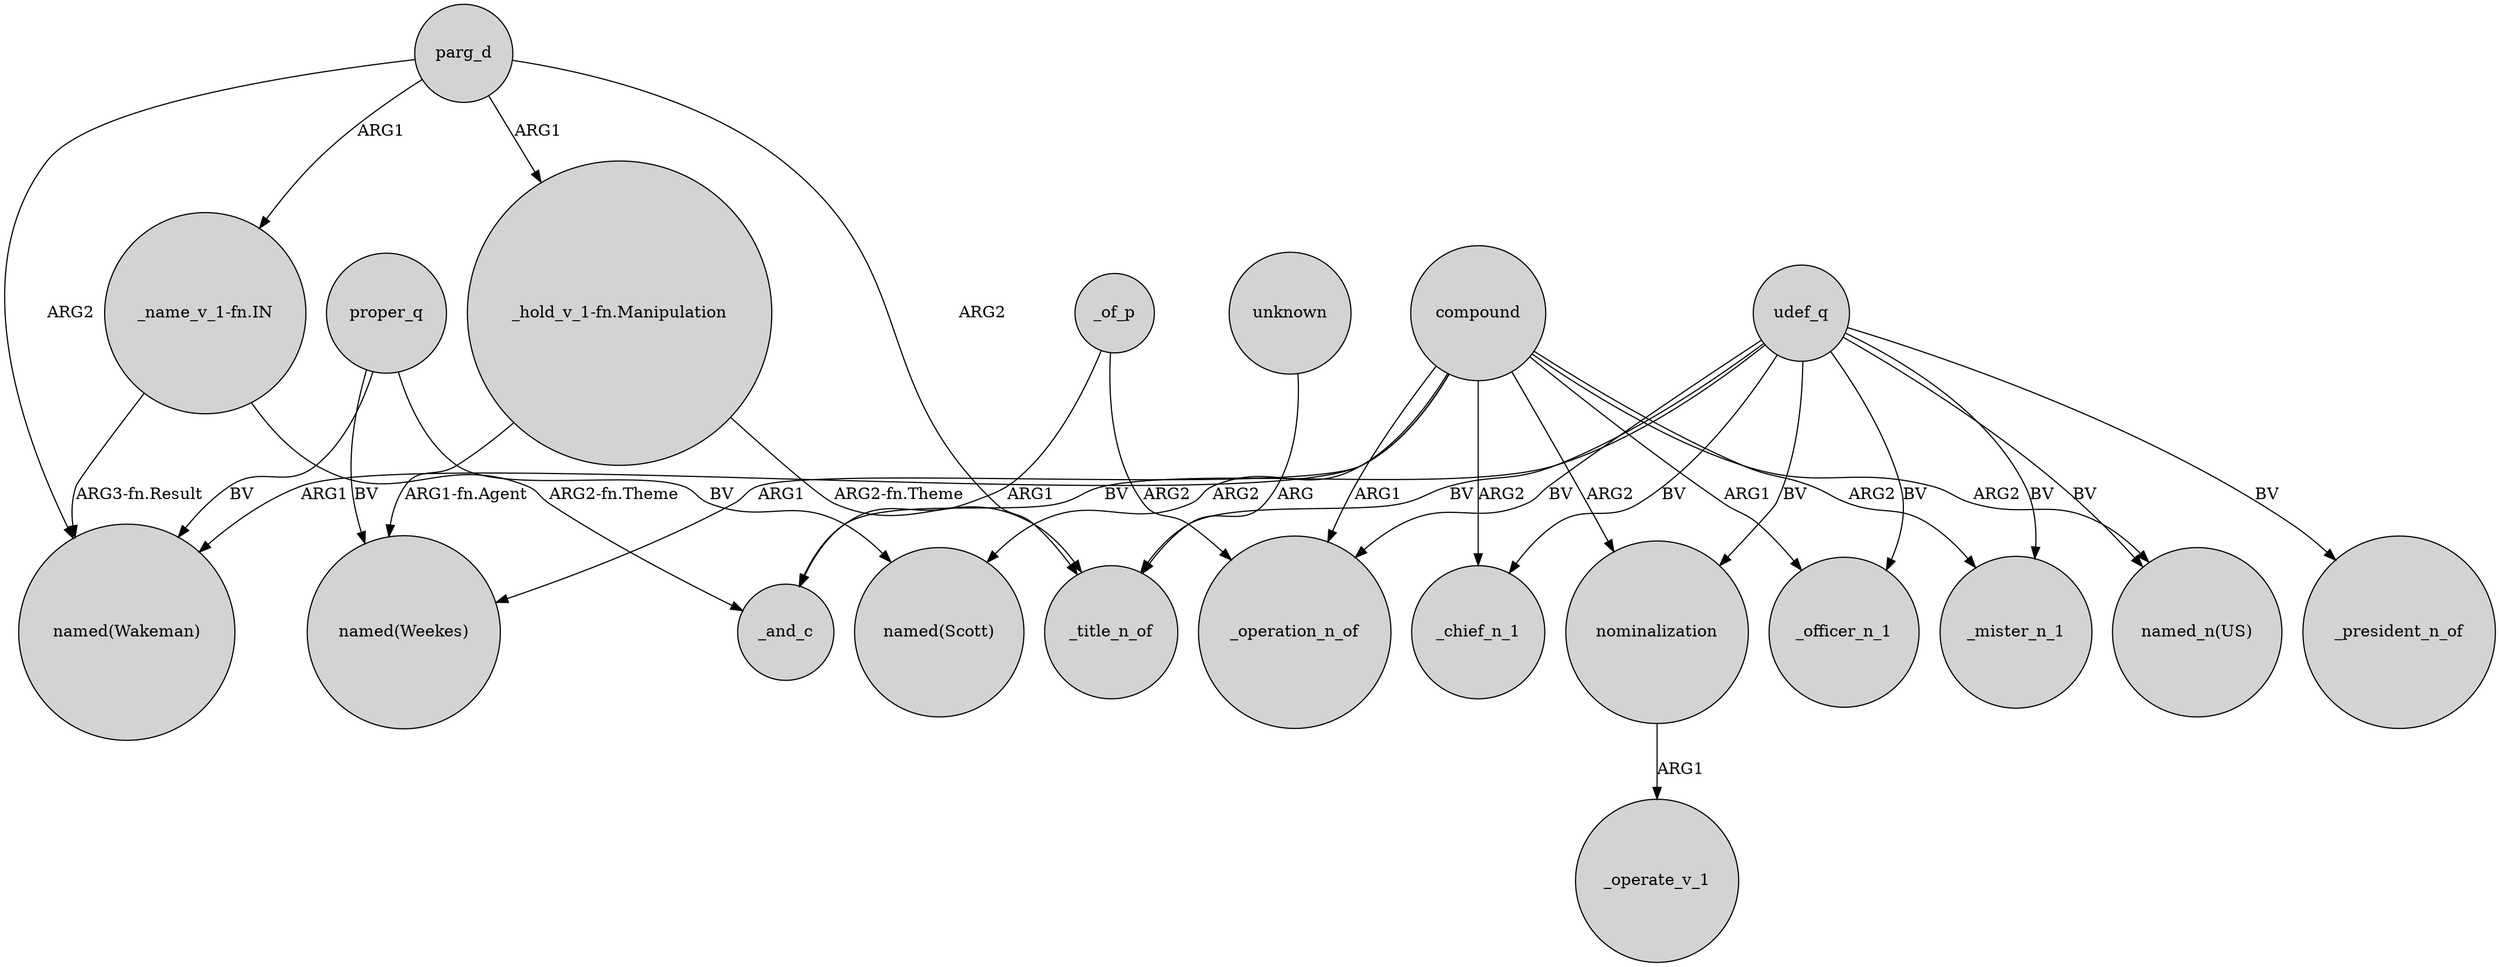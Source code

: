 digraph {
	node [shape=circle style=filled]
	compound -> _operation_n_of [label=ARG1]
	compound -> "named(Wakeman)" [label=ARG1]
	udef_q -> "named_n(US)" [label=BV]
	"_name_v_1-fn.IN" -> _and_c [label="ARG2-fn.Theme"]
	nominalization -> _operate_v_1 [label=ARG1]
	compound -> _mister_n_1 [label=ARG2]
	udef_q -> _mister_n_1 [label=BV]
	proper_q -> "named(Wakeman)" [label=BV]
	compound -> nominalization [label=ARG2]
	udef_q -> _title_n_of [label=BV]
	"_hold_v_1-fn.Manipulation" -> _title_n_of [label="ARG2-fn.Theme"]
	compound -> "named_n(US)" [label=ARG2]
	compound -> _chief_n_1 [label=ARG2]
	compound -> "named(Weekes)" [label=ARG1]
	compound -> _officer_n_1 [label=ARG1]
	parg_d -> _title_n_of [label=ARG2]
	parg_d -> "named(Wakeman)" [label=ARG2]
	parg_d -> "_hold_v_1-fn.Manipulation" [label=ARG1]
	proper_q -> "named(Scott)" [label=BV]
	udef_q -> _chief_n_1 [label=BV]
	udef_q -> _president_n_of [label=BV]
	proper_q -> "named(Weekes)" [label=BV]
	udef_q -> _officer_n_1 [label=BV]
	_of_p -> _and_c [label=ARG1]
	udef_q -> nominalization [label=BV]
	"_hold_v_1-fn.Manipulation" -> "named(Weekes)" [label="ARG1-fn.Agent"]
	"_name_v_1-fn.IN" -> "named(Wakeman)" [label="ARG3-fn.Result"]
	_of_p -> _operation_n_of [label=ARG2]
	udef_q -> _and_c [label=BV]
	compound -> "named(Scott)" [label=ARG2]
	udef_q -> _operation_n_of [label=BV]
	unknown -> _title_n_of [label=ARG]
	parg_d -> "_name_v_1-fn.IN" [label=ARG1]
}
